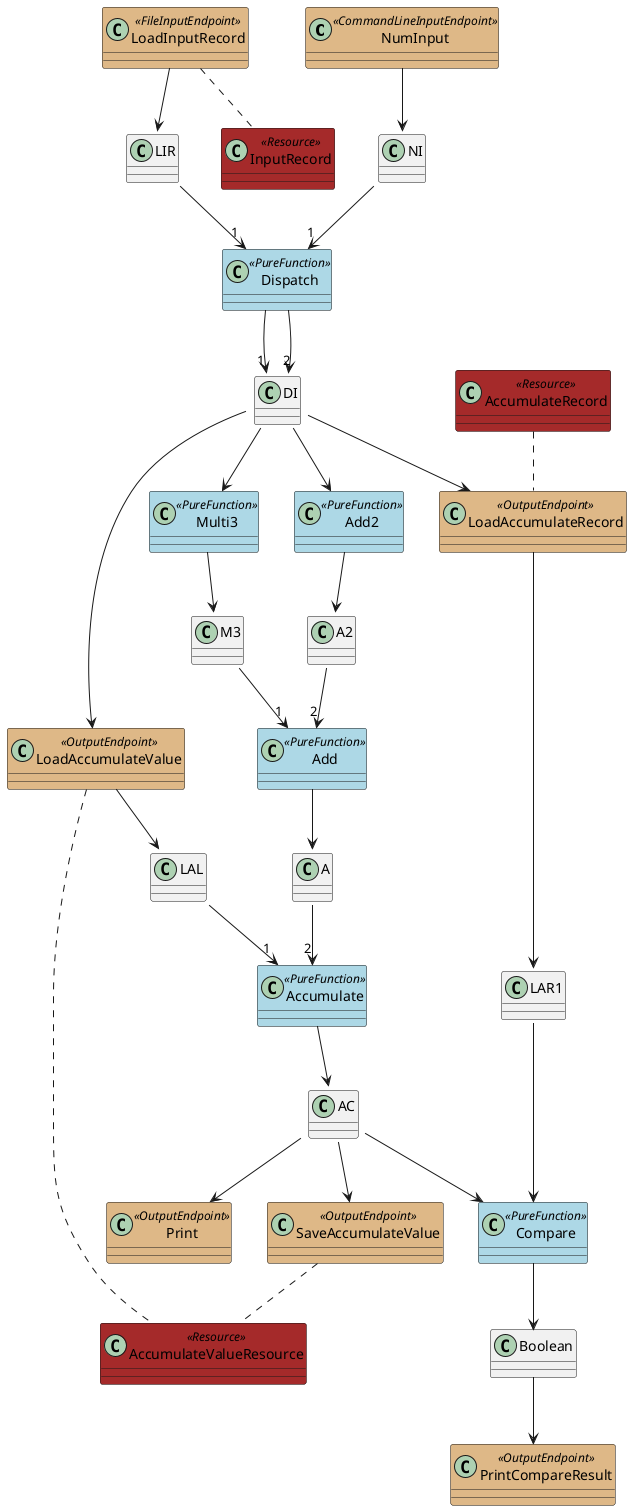 
@startuml

skinparam class {
	BackgroundColor<<CommandLineInputEndpoint>> BurlyWood
	BackgroundColor<<FileInputEndpoint>> BurlyWood
    BackgroundColor<<CommandLineArgsInputEndpoint>> BurlyWood
    BackgroundColor<<AliyunHttpInputEndpoint>> BurlyWood
    BackgroundColor<<OutputEndpoint>> BurlyWood
    BackgroundColor<<PureFunction>> LightBlue
    BackgroundColor<<AlternativePath>> Crimson
    BackgroundColor<<Resource>> Brown
}

class NumInput <<CommandLineInputEndpoint>>
class Add2 <<PureFunction>>
class Add <<PureFunction>>
class Print <<OutputEndpoint>>
class Multi3 <<PureFunction>>
class Accumulate <<PureFunction>>
class LoadAccumulateValue <<OutputEndpoint>>
class SaveAccumulateValue <<OutputEndpoint>>
class AccumulateValueResource <<Resource>>
class Dispatch <<PureFunction>>
class AccumulateRecord <<Resource>>
class LoadAccumulateRecord <<OutputEndpoint>>
class LoadInputRecord <<FileInputEndpoint>>
class InputRecord <<Resource>>
class Compare <<PureFunction>>
class PrintCompareResult <<OutputEndpoint>>

LoadAccumulateValue .. AccumulateValueResource
SaveAccumulateValue .. AccumulateValueResource
NumInput --> NI::Integer
LoadInputRecord --> LIR::Integer
LoadInputRecord .. InputRecord
LIR::Integer --> "1" Dispatch
NI::Integer --> "1" Dispatch
Dispatch --> "1" DI::Integer
Dispatch --> "2" DI::Unit
DI::Unit --> LoadAccumulateValue
DI::Unit --> LoadAccumulateRecord
LoadAccumulateValue --> LAL::Integer
LAL::Integer --> "1" Accumulate
DI::Integer --> Add2
DI::Integer --> Multi3
Add2 --> A2::Integer
A2::Integer --> "2" Add
Multi3 --> M3::Integer
M3::Integer --> "1" Add
Add --> A::Integer
A::Integer --> "2" Accumulate
Accumulate --> AC::Integer
AC::Integer --> Print
AC::Integer --> SaveAccumulateValue
AccumulateRecord .. LoadAccumulateRecord
LoadAccumulateRecord --> LAR1::Integer
AC::Integer --> Compare
LAR1::Integer --> Compare
Compare --> Boolean
Boolean --> PrintCompareResult
@enduml
